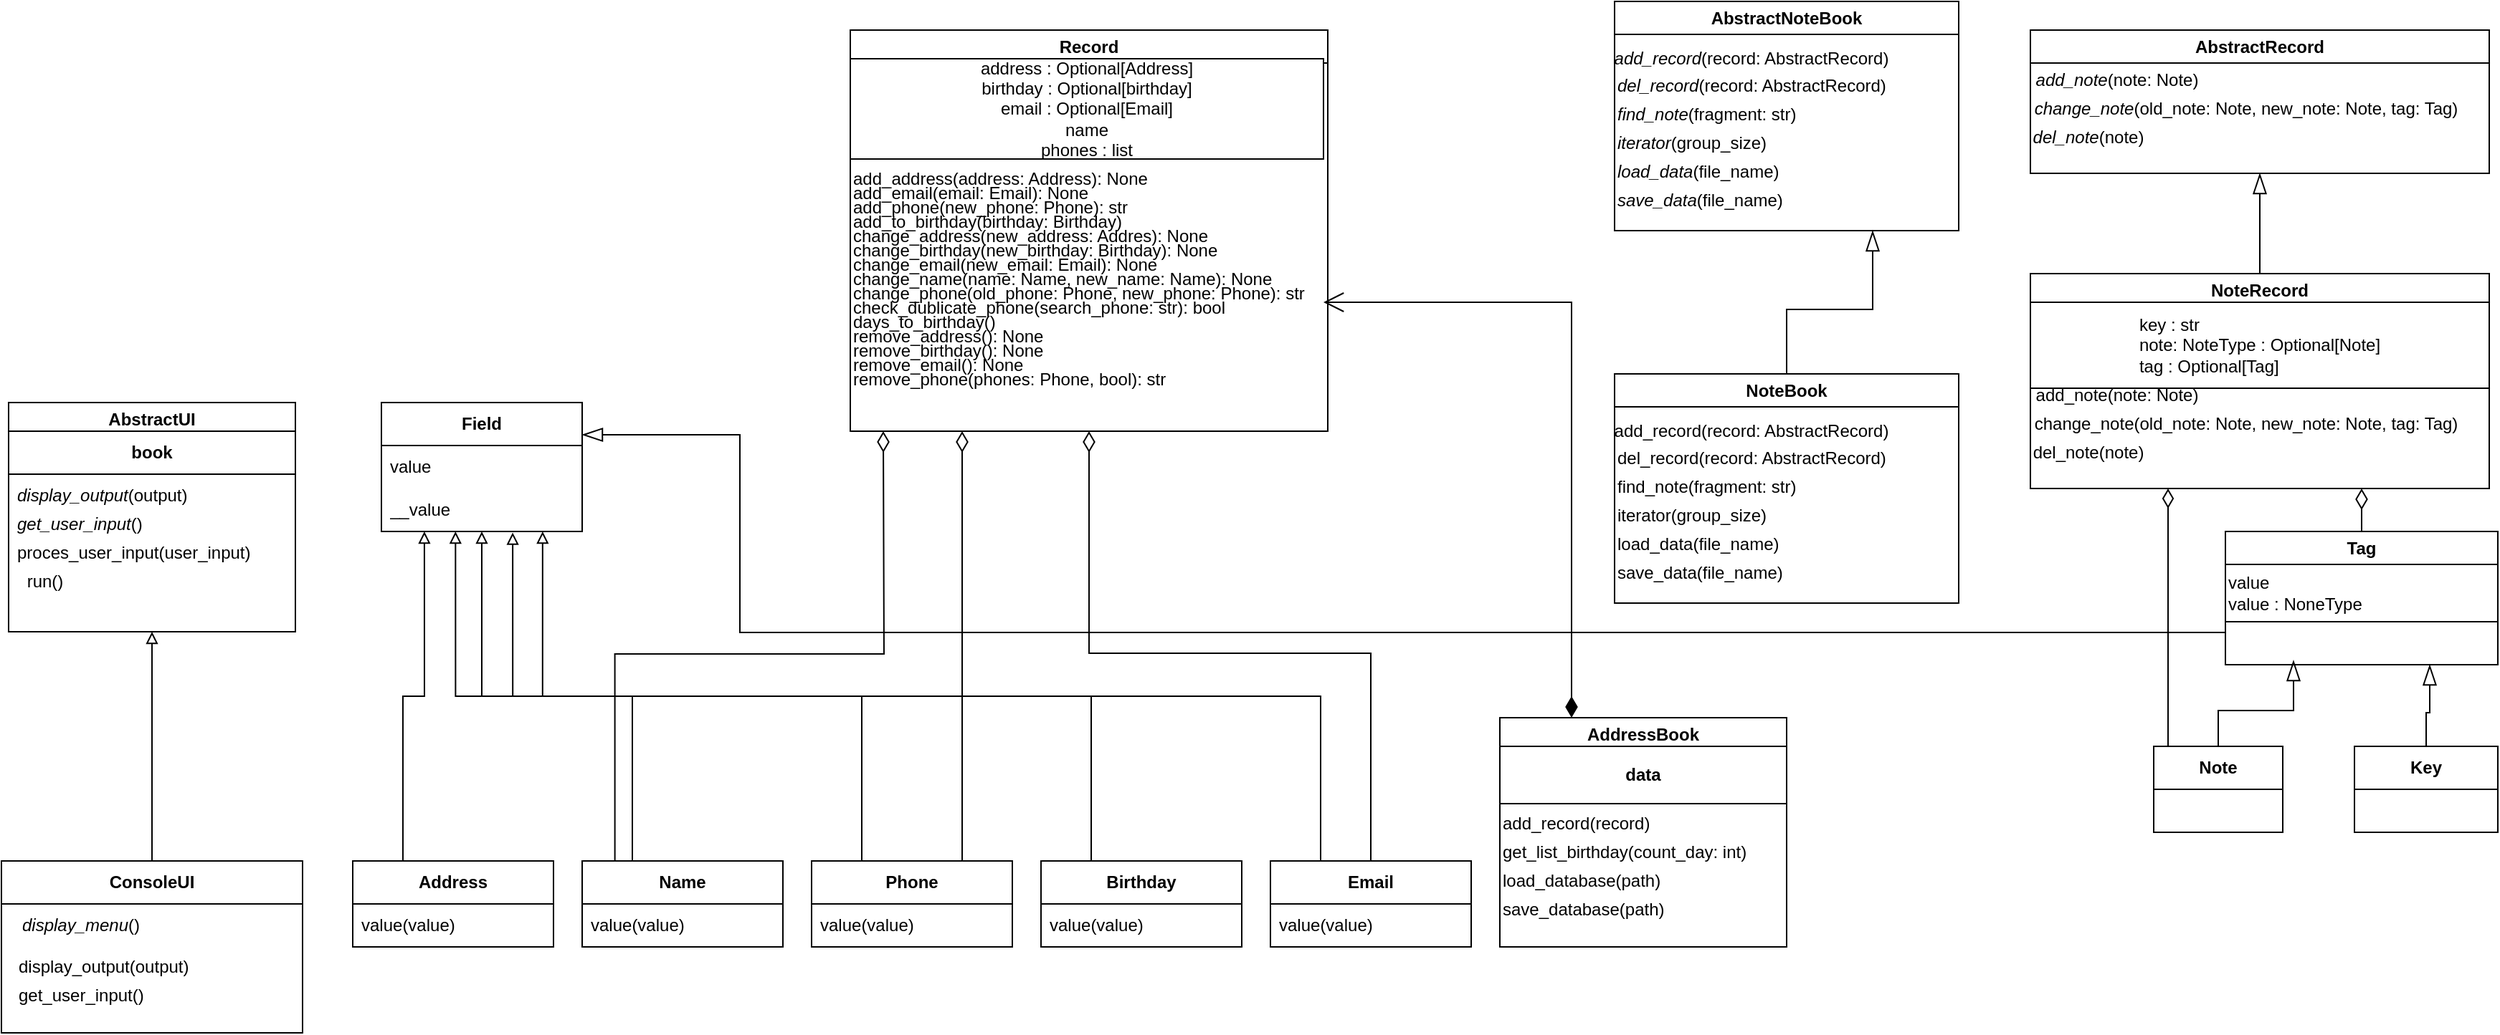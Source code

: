 <mxfile version="21.6.8" type="github">
  <diagram name="Page-1" id="DGZIUKRMvxSlnWxIpZr6">
    <mxGraphModel dx="1500" dy="1978" grid="1" gridSize="10" guides="1" tooltips="1" connect="1" arrows="1" fold="1" page="1" pageScale="1" pageWidth="827" pageHeight="1169" math="0" shadow="0">
      <root>
        <mxCell id="0" />
        <mxCell id="1" parent="0" />
        <mxCell id="DjTuysjP9Bc2iNwQ1-7_-207" value="" style="edgeStyle=orthogonalEdgeStyle;rounded=0;orthogonalLoop=1;jettySize=auto;html=1;entryX=0.5;entryY=1;entryDx=0;entryDy=0;endArrow=block;endFill=0;" edge="1" parent="1" source="DjTuysjP9Bc2iNwQ1-7_-199" target="DjTuysjP9Bc2iNwQ1-7_-192">
          <mxGeometry relative="1" as="geometry">
            <mxPoint x="140" y="300" as="targetPoint" />
          </mxGeometry>
        </mxCell>
        <mxCell id="DjTuysjP9Bc2iNwQ1-7_-192" value="&lt;b style=&quot;border-color: var(--border-color);&quot;&gt;AbstractUI&lt;/b&gt;" style="swimlane;whiteSpace=wrap;html=1;" vertex="1" parent="1">
          <mxGeometry x="40" y="120" width="200" height="160" as="geometry" />
        </mxCell>
        <mxCell id="DjTuysjP9Bc2iNwQ1-7_-182" value="&lt;b&gt;book&lt;/b&gt;" style="rounded=0;whiteSpace=wrap;html=1;" vertex="1" parent="DjTuysjP9Bc2iNwQ1-7_-192">
          <mxGeometry y="20" width="200" height="30" as="geometry" />
        </mxCell>
        <mxCell id="DjTuysjP9Bc2iNwQ1-7_-179" value="&lt;i&gt;display_output&lt;/i&gt;(output)" style="text;strokeColor=none;fillColor=none;align=left;verticalAlign=middle;spacingLeft=4;spacingRight=4;overflow=hidden;points=[[0,0.5],[1,0.5]];portConstraint=eastwest;rotatable=0;whiteSpace=wrap;html=1;" vertex="1" parent="DjTuysjP9Bc2iNwQ1-7_-192">
          <mxGeometry y="50" width="200" height="30" as="geometry" />
        </mxCell>
        <mxCell id="DjTuysjP9Bc2iNwQ1-7_-180" value="&lt;i&gt;get_user_input&lt;/i&gt;()" style="text;strokeColor=none;fillColor=none;align=left;verticalAlign=middle;spacingLeft=4;spacingRight=4;overflow=hidden;points=[[0,0.5],[1,0.5]];portConstraint=eastwest;rotatable=0;whiteSpace=wrap;html=1;rotation=0;" vertex="1" parent="DjTuysjP9Bc2iNwQ1-7_-192">
          <mxGeometry y="70" width="200" height="30" as="geometry" />
        </mxCell>
        <mxCell id="DjTuysjP9Bc2iNwQ1-7_-181" value="proces_user_input(user_input)" style="text;strokeColor=none;fillColor=none;align=left;verticalAlign=middle;spacingLeft=4;spacingRight=4;overflow=hidden;points=[[0,0.5],[1,0.5]];portConstraint=eastwest;rotatable=0;whiteSpace=wrap;html=1;" vertex="1" parent="DjTuysjP9Bc2iNwQ1-7_-192">
          <mxGeometry y="90" width="200" height="30" as="geometry" />
        </mxCell>
        <mxCell id="DjTuysjP9Bc2iNwQ1-7_-198" value="run()" style="text;html=1;align=center;verticalAlign=middle;resizable=0;points=[];autosize=1;strokeColor=none;fillColor=none;" vertex="1" parent="DjTuysjP9Bc2iNwQ1-7_-192">
          <mxGeometry y="110" width="50" height="30" as="geometry" />
        </mxCell>
        <mxCell id="DjTuysjP9Bc2iNwQ1-7_-199" value="ConsoleUI" style="swimlane;whiteSpace=wrap;html=1;startSize=30;" vertex="1" parent="1">
          <mxGeometry x="35" y="440" width="210" height="120" as="geometry" />
        </mxCell>
        <mxCell id="DjTuysjP9Bc2iNwQ1-7_-201" value="&lt;i&gt;display_menu&lt;/i&gt;()" style="text;html=1;align=center;verticalAlign=middle;resizable=0;points=[];autosize=1;strokeColor=none;fillColor=none;" vertex="1" parent="DjTuysjP9Bc2iNwQ1-7_-199">
          <mxGeometry y="30" width="110" height="30" as="geometry" />
        </mxCell>
        <mxCell id="DjTuysjP9Bc2iNwQ1-7_-202" value="display_output(output)" style="text;whiteSpace=wrap;html=1;" vertex="1" parent="DjTuysjP9Bc2iNwQ1-7_-199">
          <mxGeometry x="10" y="60" width="150" height="40" as="geometry" />
        </mxCell>
        <mxCell id="DjTuysjP9Bc2iNwQ1-7_-203" value="get_user_input()" style="text;whiteSpace=wrap;html=1;" vertex="1" parent="DjTuysjP9Bc2iNwQ1-7_-199">
          <mxGeometry x="10" y="80" width="120" height="40" as="geometry" />
        </mxCell>
        <mxCell id="DjTuysjP9Bc2iNwQ1-7_-208" value="&lt;b&gt;Field&lt;/b&gt;" style="swimlane;fontStyle=0;childLayout=stackLayout;horizontal=1;startSize=30;horizontalStack=0;resizeParent=1;resizeParentMax=0;resizeLast=0;collapsible=1;marginBottom=0;whiteSpace=wrap;html=1;" vertex="1" parent="1">
          <mxGeometry x="300" y="120" width="140" height="90" as="geometry" />
        </mxCell>
        <mxCell id="DjTuysjP9Bc2iNwQ1-7_-209" value="value" style="text;strokeColor=none;fillColor=none;align=left;verticalAlign=middle;spacingLeft=4;spacingRight=4;overflow=hidden;points=[[0,0.5],[1,0.5]];portConstraint=eastwest;rotatable=0;whiteSpace=wrap;html=1;" vertex="1" parent="DjTuysjP9Bc2iNwQ1-7_-208">
          <mxGeometry y="30" width="140" height="30" as="geometry" />
        </mxCell>
        <mxCell id="DjTuysjP9Bc2iNwQ1-7_-210" value="__value" style="text;strokeColor=none;fillColor=none;align=left;verticalAlign=middle;spacingLeft=4;spacingRight=4;overflow=hidden;points=[[0,0.5],[1,0.5]];portConstraint=eastwest;rotatable=0;whiteSpace=wrap;html=1;" vertex="1" parent="DjTuysjP9Bc2iNwQ1-7_-208">
          <mxGeometry y="60" width="140" height="30" as="geometry" />
        </mxCell>
        <mxCell id="DjTuysjP9Bc2iNwQ1-7_-233" style="edgeStyle=orthogonalEdgeStyle;rounded=0;orthogonalLoop=1;jettySize=auto;html=1;exitX=0.25;exitY=0;exitDx=0;exitDy=0;entryX=0.214;entryY=1;entryDx=0;entryDy=0;entryPerimeter=0;endArrow=block;endFill=0;" edge="1" parent="1" source="DjTuysjP9Bc2iNwQ1-7_-213" target="DjTuysjP9Bc2iNwQ1-7_-210">
          <mxGeometry relative="1" as="geometry" />
        </mxCell>
        <mxCell id="DjTuysjP9Bc2iNwQ1-7_-257" style="edgeStyle=orthogonalEdgeStyle;rounded=0;orthogonalLoop=1;jettySize=auto;html=1;exitX=0.163;exitY=0.008;exitDx=0;exitDy=0;endArrow=diamondThin;endFill=0;endSize=12;exitPerimeter=0;" edge="1" parent="1" source="DjTuysjP9Bc2iNwQ1-7_-217">
          <mxGeometry relative="1" as="geometry">
            <mxPoint x="650" y="140" as="targetPoint" />
          </mxGeometry>
        </mxCell>
        <mxCell id="DjTuysjP9Bc2iNwQ1-7_-213" value="&lt;b&gt;Address&lt;/b&gt;" style="swimlane;fontStyle=0;childLayout=stackLayout;horizontal=1;startSize=30;horizontalStack=0;resizeParent=1;resizeParentMax=0;resizeLast=0;collapsible=1;marginBottom=0;whiteSpace=wrap;html=1;" vertex="1" parent="1">
          <mxGeometry x="280" y="440" width="140" height="60" as="geometry" />
        </mxCell>
        <mxCell id="DjTuysjP9Bc2iNwQ1-7_-214" value="value(value)" style="text;strokeColor=none;fillColor=none;align=left;verticalAlign=middle;spacingLeft=4;spacingRight=4;overflow=hidden;points=[[0,0.5],[1,0.5]];portConstraint=eastwest;rotatable=0;whiteSpace=wrap;html=1;" vertex="1" parent="DjTuysjP9Bc2iNwQ1-7_-213">
          <mxGeometry y="30" width="140" height="30" as="geometry" />
        </mxCell>
        <mxCell id="DjTuysjP9Bc2iNwQ1-7_-234" style="edgeStyle=orthogonalEdgeStyle;rounded=0;orthogonalLoop=1;jettySize=auto;html=1;exitX=0.25;exitY=0;exitDx=0;exitDy=0;entryX=0.369;entryY=1;entryDx=0;entryDy=0;entryPerimeter=0;endArrow=block;endFill=0;" edge="1" parent="1" source="DjTuysjP9Bc2iNwQ1-7_-217" target="DjTuysjP9Bc2iNwQ1-7_-210">
          <mxGeometry relative="1" as="geometry" />
        </mxCell>
        <mxCell id="DjTuysjP9Bc2iNwQ1-7_-217" value="&lt;b&gt;Name&lt;/b&gt;" style="swimlane;fontStyle=0;childLayout=stackLayout;horizontal=1;startSize=30;horizontalStack=0;resizeParent=1;resizeParentMax=0;resizeLast=0;collapsible=1;marginBottom=0;whiteSpace=wrap;html=1;" vertex="1" parent="1">
          <mxGeometry x="440" y="440" width="140" height="60" as="geometry" />
        </mxCell>
        <mxCell id="DjTuysjP9Bc2iNwQ1-7_-218" value="value(value)" style="text;strokeColor=none;fillColor=none;align=left;verticalAlign=middle;spacingLeft=4;spacingRight=4;overflow=hidden;points=[[0,0.5],[1,0.5]];portConstraint=eastwest;rotatable=0;whiteSpace=wrap;html=1;" vertex="1" parent="DjTuysjP9Bc2iNwQ1-7_-217">
          <mxGeometry y="30" width="140" height="30" as="geometry" />
        </mxCell>
        <mxCell id="DjTuysjP9Bc2iNwQ1-7_-235" style="edgeStyle=orthogonalEdgeStyle;rounded=0;orthogonalLoop=1;jettySize=auto;html=1;exitX=0.25;exitY=0;exitDx=0;exitDy=0;entryX=0.5;entryY=1;entryDx=0;entryDy=0;entryPerimeter=0;endArrow=block;endFill=0;" edge="1" parent="1" source="DjTuysjP9Bc2iNwQ1-7_-221" target="DjTuysjP9Bc2iNwQ1-7_-210">
          <mxGeometry relative="1" as="geometry" />
        </mxCell>
        <mxCell id="DjTuysjP9Bc2iNwQ1-7_-258" style="edgeStyle=orthogonalEdgeStyle;rounded=0;orthogonalLoop=1;jettySize=auto;html=1;exitX=0.75;exitY=0;exitDx=0;exitDy=0;endArrow=diamondThin;endFill=0;strokeWidth=1;endSize=12;" edge="1" parent="1" source="DjTuysjP9Bc2iNwQ1-7_-221">
          <mxGeometry relative="1" as="geometry">
            <mxPoint x="705" y="140" as="targetPoint" />
          </mxGeometry>
        </mxCell>
        <mxCell id="DjTuysjP9Bc2iNwQ1-7_-221" value="&lt;b&gt;Phone&lt;/b&gt;" style="swimlane;fontStyle=0;childLayout=stackLayout;horizontal=1;startSize=30;horizontalStack=0;resizeParent=1;resizeParentMax=0;resizeLast=0;collapsible=1;marginBottom=0;whiteSpace=wrap;html=1;" vertex="1" parent="1">
          <mxGeometry x="600" y="440" width="140" height="60" as="geometry" />
        </mxCell>
        <mxCell id="DjTuysjP9Bc2iNwQ1-7_-222" value="value(value)" style="text;strokeColor=none;fillColor=none;align=left;verticalAlign=middle;spacingLeft=4;spacingRight=4;overflow=hidden;points=[[0,0.5],[1,0.5]];portConstraint=eastwest;rotatable=0;whiteSpace=wrap;html=1;" vertex="1" parent="DjTuysjP9Bc2iNwQ1-7_-221">
          <mxGeometry y="30" width="140" height="30" as="geometry" />
        </mxCell>
        <mxCell id="DjTuysjP9Bc2iNwQ1-7_-236" style="edgeStyle=orthogonalEdgeStyle;rounded=0;orthogonalLoop=1;jettySize=auto;html=1;exitX=0.25;exitY=0;exitDx=0;exitDy=0;entryX=0.654;entryY=1.027;entryDx=0;entryDy=0;entryPerimeter=0;endArrow=block;endFill=0;" edge="1" parent="1" source="DjTuysjP9Bc2iNwQ1-7_-225" target="DjTuysjP9Bc2iNwQ1-7_-210">
          <mxGeometry relative="1" as="geometry" />
        </mxCell>
        <mxCell id="DjTuysjP9Bc2iNwQ1-7_-225" value="&lt;b&gt;Birthday&lt;/b&gt;" style="swimlane;fontStyle=0;childLayout=stackLayout;horizontal=1;startSize=30;horizontalStack=0;resizeParent=1;resizeParentMax=0;resizeLast=0;collapsible=1;marginBottom=0;whiteSpace=wrap;html=1;" vertex="1" parent="1">
          <mxGeometry x="760" y="440" width="140" height="60" as="geometry" />
        </mxCell>
        <mxCell id="DjTuysjP9Bc2iNwQ1-7_-226" value="value(value)" style="text;strokeColor=none;fillColor=none;align=left;verticalAlign=middle;spacingLeft=4;spacingRight=4;overflow=hidden;points=[[0,0.5],[1,0.5]];portConstraint=eastwest;rotatable=0;whiteSpace=wrap;html=1;" vertex="1" parent="DjTuysjP9Bc2iNwQ1-7_-225">
          <mxGeometry y="30" width="140" height="30" as="geometry" />
        </mxCell>
        <mxCell id="DjTuysjP9Bc2iNwQ1-7_-237" style="edgeStyle=orthogonalEdgeStyle;rounded=0;orthogonalLoop=1;jettySize=auto;html=1;exitX=0.25;exitY=0;exitDx=0;exitDy=0;entryX=0.803;entryY=1;entryDx=0;entryDy=0;entryPerimeter=0;endArrow=block;endFill=0;" edge="1" parent="1" source="DjTuysjP9Bc2iNwQ1-7_-229" target="DjTuysjP9Bc2iNwQ1-7_-210">
          <mxGeometry relative="1" as="geometry" />
        </mxCell>
        <mxCell id="DjTuysjP9Bc2iNwQ1-7_-259" style="edgeStyle=orthogonalEdgeStyle;rounded=0;orthogonalLoop=1;jettySize=auto;html=1;exitX=0.5;exitY=0;exitDx=0;exitDy=0;entryX=0.5;entryY=1;entryDx=0;entryDy=0;endArrow=diamondThin;endFill=0;endSize=12;" edge="1" parent="1" source="DjTuysjP9Bc2iNwQ1-7_-229" target="DjTuysjP9Bc2iNwQ1-7_-238">
          <mxGeometry relative="1" as="geometry" />
        </mxCell>
        <mxCell id="DjTuysjP9Bc2iNwQ1-7_-229" value="&lt;b&gt;Email&lt;/b&gt;" style="swimlane;fontStyle=0;childLayout=stackLayout;horizontal=1;startSize=30;horizontalStack=0;resizeParent=1;resizeParentMax=0;resizeLast=0;collapsible=1;marginBottom=0;whiteSpace=wrap;html=1;" vertex="1" parent="1">
          <mxGeometry x="920" y="440" width="140" height="60" as="geometry" />
        </mxCell>
        <mxCell id="DjTuysjP9Bc2iNwQ1-7_-230" value="value(value)" style="text;strokeColor=none;fillColor=none;align=left;verticalAlign=middle;spacingLeft=4;spacingRight=4;overflow=hidden;points=[[0,0.5],[1,0.5]];portConstraint=eastwest;rotatable=0;whiteSpace=wrap;html=1;" vertex="1" parent="DjTuysjP9Bc2iNwQ1-7_-229">
          <mxGeometry y="30" width="140" height="30" as="geometry" />
        </mxCell>
        <mxCell id="DjTuysjP9Bc2iNwQ1-7_-238" value="Record" style="swimlane;whiteSpace=wrap;html=1;" vertex="1" parent="1">
          <mxGeometry x="627" y="-140" width="333" height="280" as="geometry" />
        </mxCell>
        <mxCell id="DjTuysjP9Bc2iNwQ1-7_-239" value="address : Optional[Address]&lt;br&gt;birthday : Optional[birthday]&lt;br&gt;email : Optional[Email]&lt;br&gt;name&lt;br&gt;phones : list" style="rounded=0;whiteSpace=wrap;html=1;align=center;" vertex="1" parent="DjTuysjP9Bc2iNwQ1-7_-238">
          <mxGeometry y="20" width="330" height="70" as="geometry" />
        </mxCell>
        <mxCell id="DjTuysjP9Bc2iNwQ1-7_-240" value="add_address(address: Address): None" style="text;whiteSpace=wrap;html=1;" vertex="1" parent="DjTuysjP9Bc2iNwQ1-7_-238">
          <mxGeometry y="90" width="250" height="40" as="geometry" />
        </mxCell>
        <mxCell id="DjTuysjP9Bc2iNwQ1-7_-242" value="add_email(email: Email): None" style="text;whiteSpace=wrap;html=1;" vertex="1" parent="DjTuysjP9Bc2iNwQ1-7_-238">
          <mxGeometry y="100" width="250" height="40" as="geometry" />
        </mxCell>
        <mxCell id="DjTuysjP9Bc2iNwQ1-7_-243" value="add_phone(new_phone: Phone): str" style="text;whiteSpace=wrap;html=1;" vertex="1" parent="DjTuysjP9Bc2iNwQ1-7_-238">
          <mxGeometry y="110" width="250" height="40" as="geometry" />
        </mxCell>
        <mxCell id="DjTuysjP9Bc2iNwQ1-7_-244" value="add_to_birthday(birthday: Birthday)" style="text;whiteSpace=wrap;html=1;" vertex="1" parent="DjTuysjP9Bc2iNwQ1-7_-238">
          <mxGeometry y="120" width="250" height="40" as="geometry" />
        </mxCell>
        <mxCell id="DjTuysjP9Bc2iNwQ1-7_-245" value="change_birthday(new_birthday: Birthday): None" style="text;whiteSpace=wrap;html=1;" vertex="1" parent="DjTuysjP9Bc2iNwQ1-7_-238">
          <mxGeometry y="140" width="320" height="40" as="geometry" />
        </mxCell>
        <mxCell id="DjTuysjP9Bc2iNwQ1-7_-246" value="change_address(new_address: Addres): None" style="text;whiteSpace=wrap;html=1;" vertex="1" parent="DjTuysjP9Bc2iNwQ1-7_-238">
          <mxGeometry y="130" width="290" height="40" as="geometry" />
        </mxCell>
        <mxCell id="DjTuysjP9Bc2iNwQ1-7_-247" value="change_email(new_email: Email): None" style="text;whiteSpace=wrap;html=1;" vertex="1" parent="DjTuysjP9Bc2iNwQ1-7_-238">
          <mxGeometry y="150" width="290" height="40" as="geometry" />
        </mxCell>
        <mxCell id="DjTuysjP9Bc2iNwQ1-7_-248" value="change_name(name: Name, new_name: Name): None" style="text;whiteSpace=wrap;html=1;" vertex="1" parent="DjTuysjP9Bc2iNwQ1-7_-238">
          <mxGeometry y="160" width="320" height="40" as="geometry" />
        </mxCell>
        <mxCell id="DjTuysjP9Bc2iNwQ1-7_-249" value="change_phone(old_phone: Phone, new_phone: Phone): str" style="text;whiteSpace=wrap;html=1;" vertex="1" parent="DjTuysjP9Bc2iNwQ1-7_-238">
          <mxGeometry y="170" width="330" height="40" as="geometry" />
        </mxCell>
        <mxCell id="DjTuysjP9Bc2iNwQ1-7_-250" value="check_dublicate_phone(search_phone: str): bool" style="text;whiteSpace=wrap;html=1;" vertex="1" parent="DjTuysjP9Bc2iNwQ1-7_-238">
          <mxGeometry y="180" width="330" height="40" as="geometry" />
        </mxCell>
        <mxCell id="DjTuysjP9Bc2iNwQ1-7_-251" value="days_to_birthday()" style="text;whiteSpace=wrap;html=1;" vertex="1" parent="DjTuysjP9Bc2iNwQ1-7_-238">
          <mxGeometry y="190" width="330" height="40" as="geometry" />
        </mxCell>
        <mxCell id="DjTuysjP9Bc2iNwQ1-7_-252" value="remove_address(): None" style="text;whiteSpace=wrap;html=1;" vertex="1" parent="DjTuysjP9Bc2iNwQ1-7_-238">
          <mxGeometry y="200" width="330" height="40" as="geometry" />
        </mxCell>
        <mxCell id="DjTuysjP9Bc2iNwQ1-7_-253" value="remove_birthday(): None" style="text;whiteSpace=wrap;html=1;" vertex="1" parent="DjTuysjP9Bc2iNwQ1-7_-238">
          <mxGeometry y="210" width="170" height="40" as="geometry" />
        </mxCell>
        <mxCell id="DjTuysjP9Bc2iNwQ1-7_-254" value="remove_email(): None" style="text;whiteSpace=wrap;html=1;" vertex="1" parent="DjTuysjP9Bc2iNwQ1-7_-238">
          <mxGeometry y="220" width="170" height="40" as="geometry" />
        </mxCell>
        <mxCell id="DjTuysjP9Bc2iNwQ1-7_-255" value="remove_phone(phones: Phone, bool): str" style="text;whiteSpace=wrap;html=1;" vertex="1" parent="DjTuysjP9Bc2iNwQ1-7_-238">
          <mxGeometry y="230" width="330" height="40" as="geometry" />
        </mxCell>
        <mxCell id="DjTuysjP9Bc2iNwQ1-7_-266" style="edgeStyle=orthogonalEdgeStyle;rounded=0;orthogonalLoop=1;jettySize=auto;html=1;exitX=0.25;exitY=0;exitDx=0;exitDy=0;entryX=1;entryY=0.25;entryDx=0;entryDy=0;endArrow=open;endFill=0;startArrow=diamondThin;startFill=1;endSize=12;sourcePerimeterSpacing=0;startSize=12;" edge="1" parent="1" source="DjTuysjP9Bc2iNwQ1-7_-260" target="DjTuysjP9Bc2iNwQ1-7_-250">
          <mxGeometry relative="1" as="geometry" />
        </mxCell>
        <mxCell id="DjTuysjP9Bc2iNwQ1-7_-260" value="AddressBook" style="swimlane;whiteSpace=wrap;html=1;" vertex="1" parent="1">
          <mxGeometry x="1080" y="340" width="200" height="160" as="geometry" />
        </mxCell>
        <mxCell id="DjTuysjP9Bc2iNwQ1-7_-261" value="&lt;b&gt;data&lt;/b&gt;" style="rounded=0;whiteSpace=wrap;html=1;" vertex="1" parent="DjTuysjP9Bc2iNwQ1-7_-260">
          <mxGeometry y="20" width="200" height="40" as="geometry" />
        </mxCell>
        <mxCell id="DjTuysjP9Bc2iNwQ1-7_-262" value="add_record(record)" style="text;whiteSpace=wrap;html=1;" vertex="1" parent="DjTuysjP9Bc2iNwQ1-7_-260">
          <mxGeometry y="60" width="170" height="40" as="geometry" />
        </mxCell>
        <mxCell id="DjTuysjP9Bc2iNwQ1-7_-263" value="get_list_birthday(count_day: int)" style="text;whiteSpace=wrap;html=1;" vertex="1" parent="DjTuysjP9Bc2iNwQ1-7_-260">
          <mxGeometry y="80" width="190" height="40" as="geometry" />
        </mxCell>
        <mxCell id="DjTuysjP9Bc2iNwQ1-7_-264" value="load_database(path)" style="text;whiteSpace=wrap;html=1;" vertex="1" parent="DjTuysjP9Bc2iNwQ1-7_-260">
          <mxGeometry y="100" width="170" height="40" as="geometry" />
        </mxCell>
        <mxCell id="DjTuysjP9Bc2iNwQ1-7_-265" value="save_database(path)" style="text;whiteSpace=wrap;html=1;" vertex="1" parent="DjTuysjP9Bc2iNwQ1-7_-260">
          <mxGeometry y="120" width="170" height="40" as="geometry" />
        </mxCell>
        <mxCell id="DjTuysjP9Bc2iNwQ1-7_-271" value="AbstractRecord" style="swimlane;whiteSpace=wrap;html=1;" vertex="1" parent="1">
          <mxGeometry x="1450" y="-140" width="320" height="100" as="geometry" />
        </mxCell>
        <mxCell id="DjTuysjP9Bc2iNwQ1-7_-273" value="&lt;i&gt;change_note&lt;/i&gt;(old_note: Note, new_note: Note, tag: Tag)" style="text;html=1;align=center;verticalAlign=middle;resizable=0;points=[];autosize=1;strokeColor=none;fillColor=none;" vertex="1" parent="DjTuysjP9Bc2iNwQ1-7_-271">
          <mxGeometry x="-10" y="40" width="320" height="30" as="geometry" />
        </mxCell>
        <mxCell id="DjTuysjP9Bc2iNwQ1-7_-272" value="&lt;i&gt;add_note&lt;/i&gt;(note: Note)" style="text;html=1;align=center;verticalAlign=middle;resizable=0;points=[];autosize=1;strokeColor=none;fillColor=none;" vertex="1" parent="DjTuysjP9Bc2iNwQ1-7_-271">
          <mxGeometry x="-10" y="20" width="140" height="30" as="geometry" />
        </mxCell>
        <mxCell id="DjTuysjP9Bc2iNwQ1-7_-274" value="&lt;i&gt;del_note&lt;/i&gt;(note)" style="text;html=1;align=center;verticalAlign=middle;resizable=0;points=[];autosize=1;strokeColor=none;fillColor=none;" vertex="1" parent="DjTuysjP9Bc2iNwQ1-7_-271">
          <mxGeometry x="-10" y="60" width="100" height="30" as="geometry" />
        </mxCell>
        <mxCell id="DjTuysjP9Bc2iNwQ1-7_-282" style="edgeStyle=orthogonalEdgeStyle;rounded=0;orthogonalLoop=1;jettySize=auto;html=1;exitX=0.5;exitY=0;exitDx=0;exitDy=0;entryX=0.5;entryY=1;entryDx=0;entryDy=0;endArrow=blockThin;endFill=0;endSize=12;" edge="1" parent="1" source="DjTuysjP9Bc2iNwQ1-7_-277" target="DjTuysjP9Bc2iNwQ1-7_-271">
          <mxGeometry relative="1" as="geometry" />
        </mxCell>
        <mxCell id="DjTuysjP9Bc2iNwQ1-7_-277" value="NoteRecord" style="swimlane;whiteSpace=wrap;html=1;" vertex="1" parent="1">
          <mxGeometry x="1450" y="30" width="320" height="150" as="geometry" />
        </mxCell>
        <mxCell id="DjTuysjP9Bc2iNwQ1-7_-278" value="change_note(old_note: Note, new_note: Note, tag: Tag)" style="text;html=1;align=center;verticalAlign=middle;resizable=0;points=[];autosize=1;strokeColor=none;fillColor=none;" vertex="1" parent="DjTuysjP9Bc2iNwQ1-7_-277">
          <mxGeometry x="-10" y="90" width="320" height="30" as="geometry" />
        </mxCell>
        <mxCell id="DjTuysjP9Bc2iNwQ1-7_-279" value="add_note(note: Note)" style="text;html=1;align=center;verticalAlign=middle;resizable=0;points=[];autosize=1;strokeColor=none;fillColor=none;" vertex="1" parent="DjTuysjP9Bc2iNwQ1-7_-277">
          <mxGeometry x="-10" y="70" width="140" height="30" as="geometry" />
        </mxCell>
        <mxCell id="DjTuysjP9Bc2iNwQ1-7_-280" value="del_note(note)" style="text;html=1;align=center;verticalAlign=middle;resizable=0;points=[];autosize=1;strokeColor=none;fillColor=none;" vertex="1" parent="DjTuysjP9Bc2iNwQ1-7_-277">
          <mxGeometry x="-10" y="110" width="100" height="30" as="geometry" />
        </mxCell>
        <mxCell id="DjTuysjP9Bc2iNwQ1-7_-281" value="&lt;div style=&quot;text-align: left;&quot;&gt;&lt;span style=&quot;background-color: initial;&quot;&gt;key : str&lt;/span&gt;&lt;/div&gt;&lt;div style=&quot;text-align: left;&quot;&gt;&lt;span style=&quot;background-color: initial;&quot;&gt;note: NoteType : Optional[Note]&lt;/span&gt;&lt;/div&gt;&lt;div style=&quot;text-align: left;&quot;&gt;&lt;span style=&quot;background-color: initial;&quot;&gt;tag : Optional[Tag]&lt;/span&gt;&lt;/div&gt;" style="rounded=0;whiteSpace=wrap;html=1;" vertex="1" parent="DjTuysjP9Bc2iNwQ1-7_-277">
          <mxGeometry y="20" width="320" height="60" as="geometry" />
        </mxCell>
        <mxCell id="DjTuysjP9Bc2iNwQ1-7_-299" style="edgeStyle=orthogonalEdgeStyle;rounded=0;orthogonalLoop=1;jettySize=auto;html=1;exitX=0.5;exitY=0;exitDx=0;exitDy=0;endArrow=diamondThin;endFill=0;endSize=12;" edge="1" parent="1" source="DjTuysjP9Bc2iNwQ1-7_-283">
          <mxGeometry relative="1" as="geometry">
            <mxPoint x="1681" y="180" as="targetPoint" />
          </mxGeometry>
        </mxCell>
        <mxCell id="DjTuysjP9Bc2iNwQ1-7_-283" value="Tag" style="swimlane;whiteSpace=wrap;html=1;" vertex="1" parent="1">
          <mxGeometry x="1586" y="210" width="190" height="90" as="geometry" />
        </mxCell>
        <mxCell id="DjTuysjP9Bc2iNwQ1-7_-284" value="value&lt;br&gt;value : NoneType" style="text;html=1;align=left;verticalAlign=middle;resizable=0;points=[];autosize=1;strokeColor=none;fillColor=none;" vertex="1" parent="DjTuysjP9Bc2iNwQ1-7_-283">
          <mxGeometry y="23" width="120" height="40" as="geometry" />
        </mxCell>
        <mxCell id="DjTuysjP9Bc2iNwQ1-7_-287" value="" style="rounded=0;whiteSpace=wrap;html=1;" vertex="1" parent="DjTuysjP9Bc2iNwQ1-7_-283">
          <mxGeometry y="63" width="190" height="30" as="geometry" />
        </mxCell>
        <mxCell id="DjTuysjP9Bc2iNwQ1-7_-297" style="edgeStyle=orthogonalEdgeStyle;rounded=0;orthogonalLoop=1;jettySize=auto;html=1;exitX=0.5;exitY=0;exitDx=0;exitDy=0;entryX=0.25;entryY=1;entryDx=0;entryDy=0;endArrow=blockThin;endFill=0;endSize=12;" edge="1" parent="1" source="DjTuysjP9Bc2iNwQ1-7_-288" target="DjTuysjP9Bc2iNwQ1-7_-283">
          <mxGeometry relative="1" as="geometry" />
        </mxCell>
        <mxCell id="DjTuysjP9Bc2iNwQ1-7_-298" style="edgeStyle=orthogonalEdgeStyle;rounded=0;orthogonalLoop=1;jettySize=auto;html=1;exitX=0.25;exitY=0;exitDx=0;exitDy=0;endArrow=diamondThin;endFill=0;endSize=11;" edge="1" parent="1">
          <mxGeometry relative="1" as="geometry">
            <mxPoint x="1546" y="180" as="targetPoint" />
            <mxPoint x="1568.5" y="360" as="sourcePoint" />
            <Array as="points">
              <mxPoint x="1546" y="360" />
            </Array>
          </mxGeometry>
        </mxCell>
        <mxCell id="DjTuysjP9Bc2iNwQ1-7_-288" value="&lt;b&gt;Note&lt;/b&gt;" style="swimlane;fontStyle=0;childLayout=stackLayout;horizontal=1;startSize=30;horizontalStack=0;resizeParent=1;resizeParentMax=0;resizeLast=0;collapsible=1;marginBottom=0;whiteSpace=wrap;html=1;" vertex="1" parent="1">
          <mxGeometry x="1536" y="360" width="90" height="60" as="geometry" />
        </mxCell>
        <mxCell id="DjTuysjP9Bc2iNwQ1-7_-291" value="&amp;nbsp;" style="text;strokeColor=none;fillColor=none;align=left;verticalAlign=middle;spacingLeft=4;spacingRight=4;overflow=hidden;points=[[0,0.5],[1,0.5]];portConstraint=eastwest;rotatable=0;whiteSpace=wrap;html=1;" vertex="1" parent="DjTuysjP9Bc2iNwQ1-7_-288">
          <mxGeometry y="30" width="90" height="30" as="geometry" />
        </mxCell>
        <mxCell id="DjTuysjP9Bc2iNwQ1-7_-296" style="edgeStyle=orthogonalEdgeStyle;rounded=0;orthogonalLoop=1;jettySize=auto;html=1;exitX=0.5;exitY=0;exitDx=0;exitDy=0;entryX=0.75;entryY=1;entryDx=0;entryDy=0;endArrow=blockThin;endFill=0;startSize=6;endSize=12;" edge="1" parent="1" source="DjTuysjP9Bc2iNwQ1-7_-292" target="DjTuysjP9Bc2iNwQ1-7_-287">
          <mxGeometry relative="1" as="geometry" />
        </mxCell>
        <mxCell id="DjTuysjP9Bc2iNwQ1-7_-292" value="&lt;b&gt;Key&lt;/b&gt;" style="swimlane;fontStyle=0;childLayout=stackLayout;horizontal=1;startSize=30;horizontalStack=0;resizeParent=1;resizeParentMax=0;resizeLast=0;collapsible=1;marginBottom=0;whiteSpace=wrap;html=1;" vertex="1" parent="1">
          <mxGeometry x="1676" y="360" width="100" height="60" as="geometry" />
        </mxCell>
        <mxCell id="DjTuysjP9Bc2iNwQ1-7_-294" value="&amp;nbsp;" style="text;strokeColor=none;fillColor=none;align=left;verticalAlign=middle;spacingLeft=4;spacingRight=4;overflow=hidden;points=[[0,0.5],[1,0.5]];portConstraint=eastwest;rotatable=0;whiteSpace=wrap;html=1;" vertex="1" parent="DjTuysjP9Bc2iNwQ1-7_-292">
          <mxGeometry y="30" width="100" height="30" as="geometry" />
        </mxCell>
        <mxCell id="DjTuysjP9Bc2iNwQ1-7_-302" value="AbstractNoteBook" style="swimlane;whiteSpace=wrap;html=1;" vertex="1" parent="1">
          <mxGeometry x="1160" y="-160" width="240" height="160" as="geometry" />
        </mxCell>
        <mxCell id="DjTuysjP9Bc2iNwQ1-7_-303" value="&lt;i&gt;add_record&lt;/i&gt;(record: AbstractRecord)" style="text;html=1;align=center;verticalAlign=middle;resizable=0;points=[];autosize=1;strokeColor=none;fillColor=none;" vertex="1" parent="DjTuysjP9Bc2iNwQ1-7_-302">
          <mxGeometry x="-10" y="25" width="210" height="30" as="geometry" />
        </mxCell>
        <mxCell id="DjTuysjP9Bc2iNwQ1-7_-304" value="&lt;i&gt;del_record&lt;/i&gt;(record: AbstractRecord)" style="text;whiteSpace=wrap;html=1;" vertex="1" parent="DjTuysjP9Bc2iNwQ1-7_-302">
          <mxGeometry y="45" width="220" height="40" as="geometry" />
        </mxCell>
        <mxCell id="DjTuysjP9Bc2iNwQ1-7_-305" value="&lt;i&gt;find_note&lt;/i&gt;(fragment: str)" style="text;whiteSpace=wrap;html=1;" vertex="1" parent="DjTuysjP9Bc2iNwQ1-7_-302">
          <mxGeometry y="65" width="180" height="40" as="geometry" />
        </mxCell>
        <mxCell id="DjTuysjP9Bc2iNwQ1-7_-306" value="&lt;i&gt;iterator&lt;/i&gt;(group_size)" style="text;whiteSpace=wrap;html=1;" vertex="1" parent="DjTuysjP9Bc2iNwQ1-7_-302">
          <mxGeometry y="85" width="180" height="40" as="geometry" />
        </mxCell>
        <mxCell id="DjTuysjP9Bc2iNwQ1-7_-307" value="&lt;i&gt;load_data&lt;/i&gt;(file_name)" style="text;whiteSpace=wrap;html=1;" vertex="1" parent="DjTuysjP9Bc2iNwQ1-7_-302">
          <mxGeometry y="105" width="180" height="40" as="geometry" />
        </mxCell>
        <mxCell id="DjTuysjP9Bc2iNwQ1-7_-308" value="&lt;i&gt;save_data&lt;/i&gt;(file_name)" style="text;whiteSpace=wrap;html=1;" vertex="1" parent="DjTuysjP9Bc2iNwQ1-7_-302">
          <mxGeometry y="125" width="150" height="40" as="geometry" />
        </mxCell>
        <mxCell id="DjTuysjP9Bc2iNwQ1-7_-317" style="edgeStyle=orthogonalEdgeStyle;rounded=0;orthogonalLoop=1;jettySize=auto;html=1;exitX=0.5;exitY=0;exitDx=0;exitDy=0;entryX=0.75;entryY=1;entryDx=0;entryDy=0;endArrow=blockThin;endFill=0;endSize=12;" edge="1" parent="1" source="DjTuysjP9Bc2iNwQ1-7_-309" target="DjTuysjP9Bc2iNwQ1-7_-302">
          <mxGeometry relative="1" as="geometry" />
        </mxCell>
        <mxCell id="DjTuysjP9Bc2iNwQ1-7_-309" value="NoteBook" style="swimlane;whiteSpace=wrap;html=1;" vertex="1" parent="1">
          <mxGeometry x="1160" y="100" width="240" height="160" as="geometry" />
        </mxCell>
        <mxCell id="DjTuysjP9Bc2iNwQ1-7_-310" value="add_record(record: AbstractRecord)" style="text;html=1;align=center;verticalAlign=middle;resizable=0;points=[];autosize=1;strokeColor=none;fillColor=none;" vertex="1" parent="DjTuysjP9Bc2iNwQ1-7_-309">
          <mxGeometry x="-10" y="25" width="210" height="30" as="geometry" />
        </mxCell>
        <mxCell id="DjTuysjP9Bc2iNwQ1-7_-311" value="del_record(record: AbstractRecord)" style="text;whiteSpace=wrap;html=1;" vertex="1" parent="DjTuysjP9Bc2iNwQ1-7_-309">
          <mxGeometry y="45" width="220" height="40" as="geometry" />
        </mxCell>
        <mxCell id="DjTuysjP9Bc2iNwQ1-7_-312" value="find_note(fragment: str)" style="text;whiteSpace=wrap;html=1;" vertex="1" parent="DjTuysjP9Bc2iNwQ1-7_-309">
          <mxGeometry y="65" width="180" height="40" as="geometry" />
        </mxCell>
        <mxCell id="DjTuysjP9Bc2iNwQ1-7_-313" value="iterator(group_size)" style="text;whiteSpace=wrap;html=1;" vertex="1" parent="DjTuysjP9Bc2iNwQ1-7_-309">
          <mxGeometry y="85" width="180" height="40" as="geometry" />
        </mxCell>
        <mxCell id="DjTuysjP9Bc2iNwQ1-7_-314" value="load_data(file_name)" style="text;whiteSpace=wrap;html=1;" vertex="1" parent="DjTuysjP9Bc2iNwQ1-7_-309">
          <mxGeometry y="105" width="180" height="40" as="geometry" />
        </mxCell>
        <mxCell id="DjTuysjP9Bc2iNwQ1-7_-315" value="save_data(file_name)" style="text;whiteSpace=wrap;html=1;" vertex="1" parent="DjTuysjP9Bc2iNwQ1-7_-309">
          <mxGeometry y="125" width="150" height="40" as="geometry" />
        </mxCell>
        <mxCell id="DjTuysjP9Bc2iNwQ1-7_-320" style="edgeStyle=orthogonalEdgeStyle;rounded=0;orthogonalLoop=1;jettySize=auto;html=1;exitX=0;exitY=0.25;exitDx=0;exitDy=0;entryX=1;entryY=0.25;entryDx=0;entryDy=0;endArrow=blockThin;endFill=0;endSize=12;" edge="1" parent="1" source="DjTuysjP9Bc2iNwQ1-7_-287" target="DjTuysjP9Bc2iNwQ1-7_-208">
          <mxGeometry relative="1" as="geometry">
            <Array as="points">
              <mxPoint x="550" y="280" />
              <mxPoint x="550" y="143" />
            </Array>
          </mxGeometry>
        </mxCell>
      </root>
    </mxGraphModel>
  </diagram>
</mxfile>
